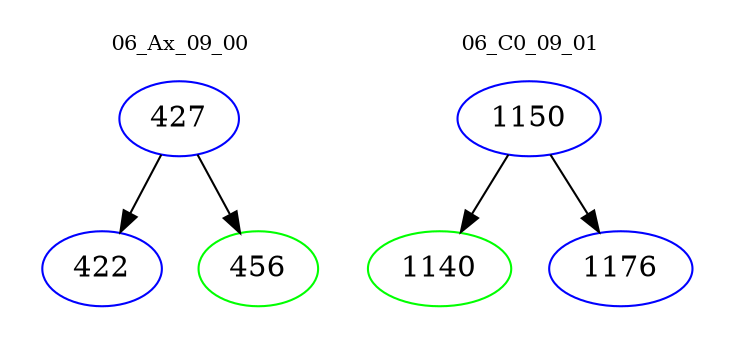 digraph{
subgraph cluster_0 {
color = white
label = "06_Ax_09_00";
fontsize=10;
T0_427 [label="427", color="blue"]
T0_427 -> T0_422 [color="black"]
T0_422 [label="422", color="blue"]
T0_427 -> T0_456 [color="black"]
T0_456 [label="456", color="green"]
}
subgraph cluster_1 {
color = white
label = "06_C0_09_01";
fontsize=10;
T1_1150 [label="1150", color="blue"]
T1_1150 -> T1_1140 [color="black"]
T1_1140 [label="1140", color="green"]
T1_1150 -> T1_1176 [color="black"]
T1_1176 [label="1176", color="blue"]
}
}
